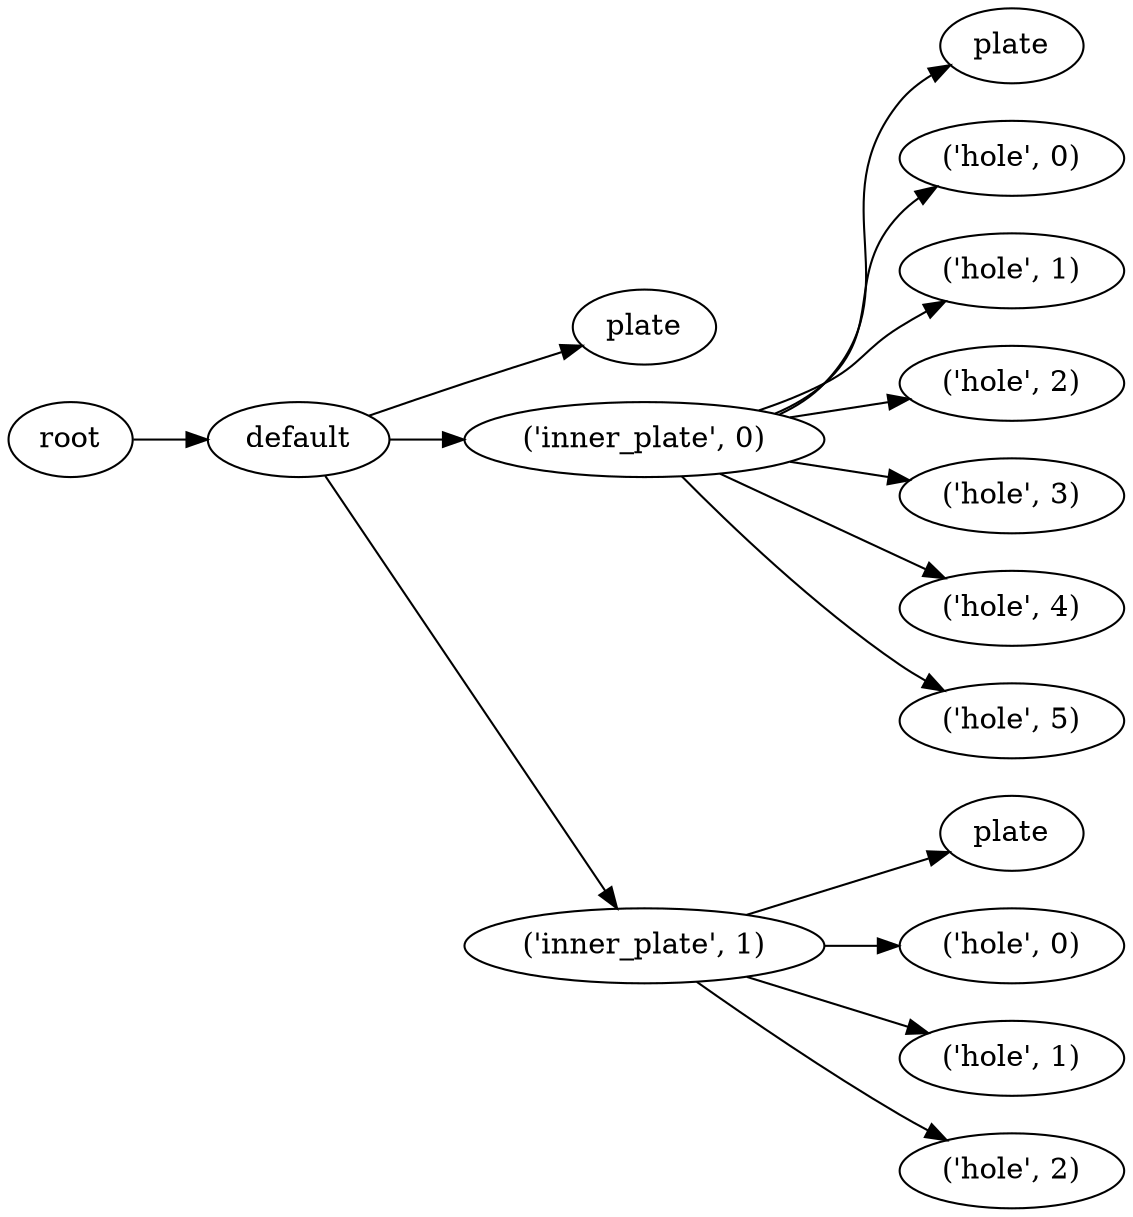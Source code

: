 digraph default {
	graph [rankdir=LR]
	root_1 [label=root href="javascript:s=&quot;\(\)\nNone&quot;; console.log(s); alert(s);"]
	default_2 [label=default href="javascript:s=&quot;\(&#x27;default&#x27;,\)\nHoleGauge&quot;; console.log(s); alert(s);" tooltip=HoleGauge]
	plate_3 [label=plate href="javascript:s=&quot;\(&#x27;default&#x27;,\ &#x27;plate&#x27;\)\nBox&quot;; console.log(s); alert(s);" tooltip=Box]
	inner_plate_4 [label="\('inner_plate',\ 0\)" href="javascript:s=&quot;\(&#x27;default&#x27;,\ \(&#x27;inner_plate&#x27;,\ 0\)\)\nSingleHoleGauge&quot;; console.log(s); alert(s);" tooltip=SingleHoleGauge]
	plate_5 [label=plate href="javascript:s=&quot;\(&#x27;default&#x27;,\ \(&#x27;inner_plate&#x27;,\ 0\),\ &#x27;plate&#x27;\)\nBox&quot;; console.log(s); alert(s);" tooltip=Box]
	hole_6 [label="\('hole',\ 0\)" href="javascript:s=&quot;\(&#x27;default&#x27;,\ \(&#x27;inner_plate&#x27;,\ 0\),\ \(&#x27;hole&#x27;,\ 0\)\)\nCylinder&quot;; console.log(s); alert(s);" tooltip=Cylinder]
	hole_7 [label="\('hole',\ 1\)" href="javascript:s=&quot;\(&#x27;default&#x27;,\ \(&#x27;inner_plate&#x27;,\ 0\),\ \(&#x27;hole&#x27;,\ 1\)\)\nCylinder&quot;; console.log(s); alert(s);" tooltip=Cylinder]
	hole_8 [label="\('hole',\ 2\)" href="javascript:s=&quot;\(&#x27;default&#x27;,\ \(&#x27;inner_plate&#x27;,\ 0\),\ \(&#x27;hole&#x27;,\ 2\)\)\nCylinder&quot;; console.log(s); alert(s);" tooltip=Cylinder]
	hole_9 [label="\('hole',\ 3\)" href="javascript:s=&quot;\(&#x27;default&#x27;,\ \(&#x27;inner_plate&#x27;,\ 0\),\ \(&#x27;hole&#x27;,\ 3\)\)\nCylinder&quot;; console.log(s); alert(s);" tooltip=Cylinder]
	hole_10 [label="\('hole',\ 4\)" href="javascript:s=&quot;\(&#x27;default&#x27;,\ \(&#x27;inner_plate&#x27;,\ 0\),\ \(&#x27;hole&#x27;,\ 4\)\)\nCylinder&quot;; console.log(s); alert(s);" tooltip=Cylinder]
	hole_11 [label="\('hole',\ 5\)" href="javascript:s=&quot;\(&#x27;default&#x27;,\ \(&#x27;inner_plate&#x27;,\ 0\),\ \(&#x27;hole&#x27;,\ 5\)\)\nCylinder&quot;; console.log(s); alert(s);" tooltip=Cylinder]
	inner_plate_12 [label="\('inner_plate',\ 1\)" href="javascript:s=&quot;\(&#x27;default&#x27;,\ \(&#x27;inner_plate&#x27;,\ 1\)\)\nSingleHoleGauge&quot;; console.log(s); alert(s);" tooltip=SingleHoleGauge]
	plate_13 [label=plate href="javascript:s=&quot;\(&#x27;default&#x27;,\ \(&#x27;inner_plate&#x27;,\ 1\),\ &#x27;plate&#x27;\)\nBox&quot;; console.log(s); alert(s);" tooltip=Box]
	hole_14 [label="\('hole',\ 0\)" href="javascript:s=&quot;\(&#x27;default&#x27;,\ \(&#x27;inner_plate&#x27;,\ 1\),\ \(&#x27;hole&#x27;,\ 0\)\)\nCylinder&quot;; console.log(s); alert(s);" tooltip=Cylinder]
	hole_15 [label="\('hole',\ 1\)" href="javascript:s=&quot;\(&#x27;default&#x27;,\ \(&#x27;inner_plate&#x27;,\ 1\),\ \(&#x27;hole&#x27;,\ 1\)\)\nCylinder&quot;; console.log(s); alert(s);" tooltip=Cylinder]
	hole_16 [label="\('hole',\ 2\)" href="javascript:s=&quot;\(&#x27;default&#x27;,\ \(&#x27;inner_plate&#x27;,\ 1\),\ \(&#x27;hole&#x27;,\ 2\)\)\nCylinder&quot;; console.log(s); alert(s);" tooltip=Cylinder]
	root_1 -> default_2
	default_2 -> plate_3
	default_2 -> inner_plate_4
	inner_plate_4 -> plate_5
	inner_plate_4 -> hole_6
	inner_plate_4 -> hole_7
	inner_plate_4 -> hole_8
	inner_plate_4 -> hole_9
	inner_plate_4 -> hole_10
	inner_plate_4 -> hole_11
	default_2 -> inner_plate_12
	inner_plate_12 -> plate_13
	inner_plate_12 -> hole_14
	inner_plate_12 -> hole_15
	inner_plate_12 -> hole_16
}
